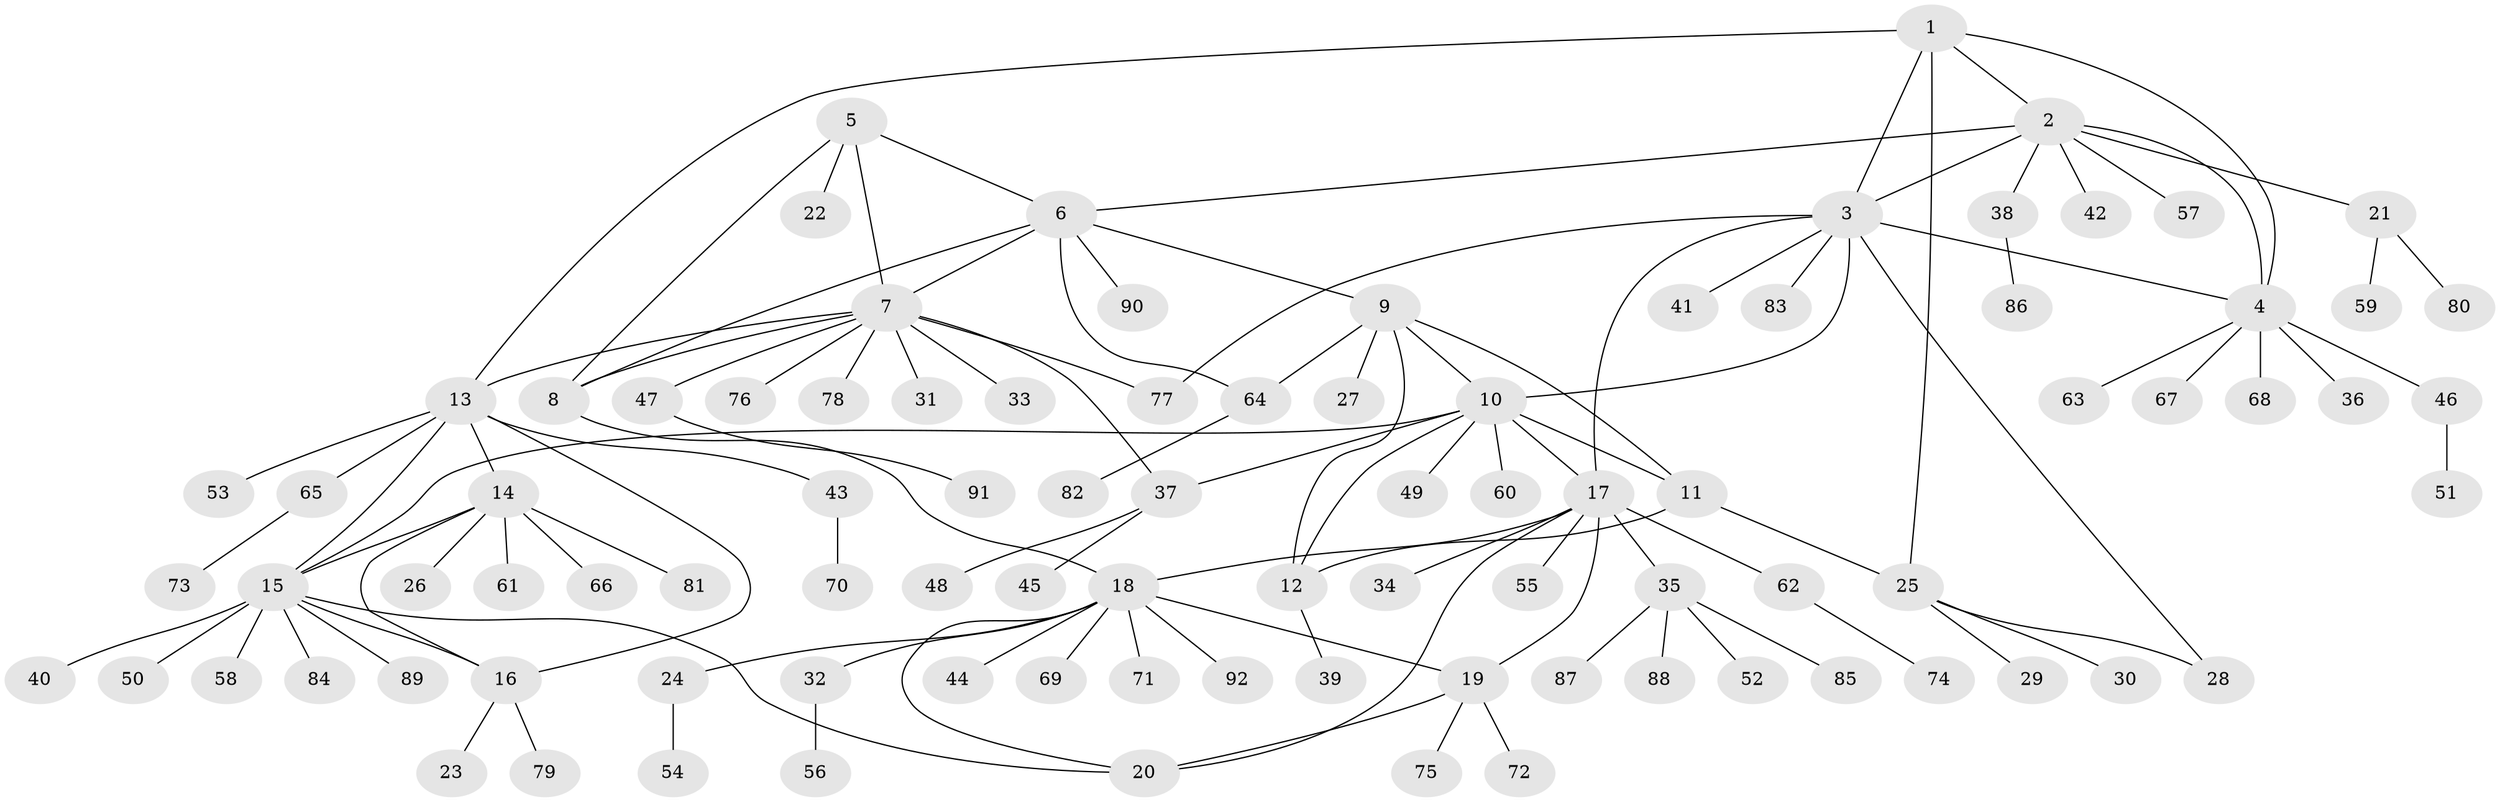 // coarse degree distribution, {6: 0.10344827586206896, 5: 0.13793103448275862, 1: 0.4827586206896552, 3: 0.10344827586206896, 8: 0.034482758620689655, 4: 0.06896551724137931, 7: 0.034482758620689655, 2: 0.034482758620689655}
// Generated by graph-tools (version 1.1) at 2025/37/03/04/25 23:37:43]
// undirected, 92 vertices, 117 edges
graph export_dot {
  node [color=gray90,style=filled];
  1;
  2;
  3;
  4;
  5;
  6;
  7;
  8;
  9;
  10;
  11;
  12;
  13;
  14;
  15;
  16;
  17;
  18;
  19;
  20;
  21;
  22;
  23;
  24;
  25;
  26;
  27;
  28;
  29;
  30;
  31;
  32;
  33;
  34;
  35;
  36;
  37;
  38;
  39;
  40;
  41;
  42;
  43;
  44;
  45;
  46;
  47;
  48;
  49;
  50;
  51;
  52;
  53;
  54;
  55;
  56;
  57;
  58;
  59;
  60;
  61;
  62;
  63;
  64;
  65;
  66;
  67;
  68;
  69;
  70;
  71;
  72;
  73;
  74;
  75;
  76;
  77;
  78;
  79;
  80;
  81;
  82;
  83;
  84;
  85;
  86;
  87;
  88;
  89;
  90;
  91;
  92;
  1 -- 2;
  1 -- 3;
  1 -- 4;
  1 -- 13;
  1 -- 25;
  2 -- 3;
  2 -- 4;
  2 -- 6;
  2 -- 21;
  2 -- 38;
  2 -- 42;
  2 -- 57;
  3 -- 4;
  3 -- 10;
  3 -- 17;
  3 -- 28;
  3 -- 41;
  3 -- 77;
  3 -- 83;
  4 -- 36;
  4 -- 46;
  4 -- 63;
  4 -- 67;
  4 -- 68;
  5 -- 6;
  5 -- 7;
  5 -- 8;
  5 -- 22;
  6 -- 7;
  6 -- 8;
  6 -- 9;
  6 -- 64;
  6 -- 90;
  7 -- 8;
  7 -- 13;
  7 -- 31;
  7 -- 33;
  7 -- 37;
  7 -- 47;
  7 -- 76;
  7 -- 77;
  7 -- 78;
  8 -- 18;
  9 -- 10;
  9 -- 11;
  9 -- 12;
  9 -- 27;
  9 -- 64;
  10 -- 11;
  10 -- 12;
  10 -- 15;
  10 -- 17;
  10 -- 37;
  10 -- 49;
  10 -- 60;
  11 -- 12;
  11 -- 25;
  12 -- 39;
  13 -- 14;
  13 -- 15;
  13 -- 16;
  13 -- 43;
  13 -- 53;
  13 -- 65;
  14 -- 15;
  14 -- 16;
  14 -- 26;
  14 -- 61;
  14 -- 66;
  14 -- 81;
  15 -- 16;
  15 -- 20;
  15 -- 40;
  15 -- 50;
  15 -- 58;
  15 -- 84;
  15 -- 89;
  16 -- 23;
  16 -- 79;
  17 -- 18;
  17 -- 19;
  17 -- 20;
  17 -- 34;
  17 -- 35;
  17 -- 55;
  17 -- 62;
  18 -- 19;
  18 -- 20;
  18 -- 24;
  18 -- 32;
  18 -- 44;
  18 -- 69;
  18 -- 71;
  18 -- 92;
  19 -- 20;
  19 -- 72;
  19 -- 75;
  21 -- 59;
  21 -- 80;
  24 -- 54;
  25 -- 28;
  25 -- 29;
  25 -- 30;
  32 -- 56;
  35 -- 52;
  35 -- 85;
  35 -- 87;
  35 -- 88;
  37 -- 45;
  37 -- 48;
  38 -- 86;
  43 -- 70;
  46 -- 51;
  47 -- 91;
  62 -- 74;
  64 -- 82;
  65 -- 73;
}
